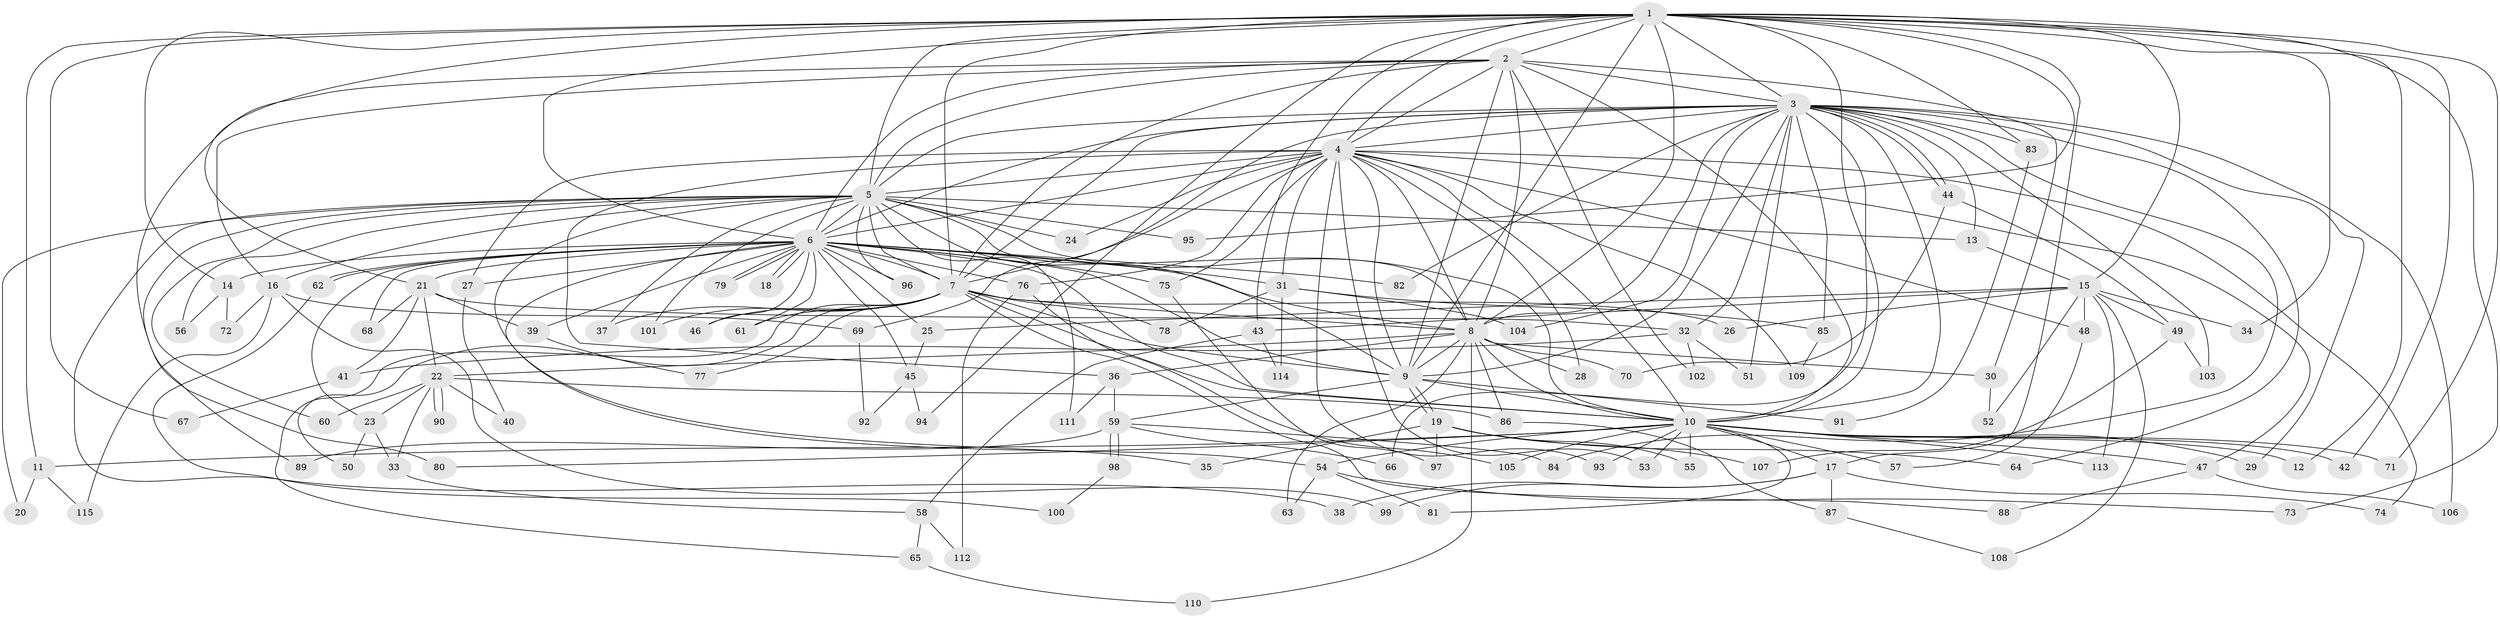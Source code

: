 // Generated by graph-tools (version 1.1) at 2025/10/02/27/25 16:10:59]
// undirected, 115 vertices, 255 edges
graph export_dot {
graph [start="1"]
  node [color=gray90,style=filled];
  1;
  2;
  3;
  4;
  5;
  6;
  7;
  8;
  9;
  10;
  11;
  12;
  13;
  14;
  15;
  16;
  17;
  18;
  19;
  20;
  21;
  22;
  23;
  24;
  25;
  26;
  27;
  28;
  29;
  30;
  31;
  32;
  33;
  34;
  35;
  36;
  37;
  38;
  39;
  40;
  41;
  42;
  43;
  44;
  45;
  46;
  47;
  48;
  49;
  50;
  51;
  52;
  53;
  54;
  55;
  56;
  57;
  58;
  59;
  60;
  61;
  62;
  63;
  64;
  65;
  66;
  67;
  68;
  69;
  70;
  71;
  72;
  73;
  74;
  75;
  76;
  77;
  78;
  79;
  80;
  81;
  82;
  83;
  84;
  85;
  86;
  87;
  88;
  89;
  90;
  91;
  92;
  93;
  94;
  95;
  96;
  97;
  98;
  99;
  100;
  101;
  102;
  103;
  104;
  105;
  106;
  107;
  108;
  109;
  110;
  111;
  112;
  113;
  114;
  115;
  1 -- 2;
  1 -- 3;
  1 -- 4;
  1 -- 5;
  1 -- 6;
  1 -- 7;
  1 -- 8;
  1 -- 9;
  1 -- 10;
  1 -- 11;
  1 -- 12;
  1 -- 14;
  1 -- 15;
  1 -- 17;
  1 -- 21;
  1 -- 34;
  1 -- 42;
  1 -- 43;
  1 -- 67;
  1 -- 71;
  1 -- 73;
  1 -- 83;
  1 -- 94;
  1 -- 95;
  2 -- 3;
  2 -- 4;
  2 -- 5;
  2 -- 6;
  2 -- 7;
  2 -- 8;
  2 -- 9;
  2 -- 10;
  2 -- 16;
  2 -- 30;
  2 -- 80;
  2 -- 102;
  3 -- 4;
  3 -- 5;
  3 -- 6;
  3 -- 7;
  3 -- 8;
  3 -- 9;
  3 -- 10;
  3 -- 13;
  3 -- 29;
  3 -- 32;
  3 -- 44;
  3 -- 44;
  3 -- 51;
  3 -- 64;
  3 -- 66;
  3 -- 69;
  3 -- 82;
  3 -- 83;
  3 -- 84;
  3 -- 85;
  3 -- 103;
  3 -- 104;
  3 -- 106;
  4 -- 5;
  4 -- 6;
  4 -- 7;
  4 -- 8;
  4 -- 9;
  4 -- 10;
  4 -- 24;
  4 -- 27;
  4 -- 28;
  4 -- 31;
  4 -- 36;
  4 -- 47;
  4 -- 48;
  4 -- 53;
  4 -- 74;
  4 -- 75;
  4 -- 76;
  4 -- 93;
  4 -- 109;
  5 -- 6;
  5 -- 7;
  5 -- 8;
  5 -- 9;
  5 -- 10;
  5 -- 13;
  5 -- 16;
  5 -- 20;
  5 -- 24;
  5 -- 37;
  5 -- 38;
  5 -- 54;
  5 -- 56;
  5 -- 60;
  5 -- 89;
  5 -- 95;
  5 -- 96;
  5 -- 101;
  5 -- 111;
  6 -- 7;
  6 -- 8;
  6 -- 9;
  6 -- 10;
  6 -- 14;
  6 -- 18;
  6 -- 18;
  6 -- 21;
  6 -- 23;
  6 -- 25;
  6 -- 27;
  6 -- 31;
  6 -- 35;
  6 -- 39;
  6 -- 45;
  6 -- 46;
  6 -- 61;
  6 -- 62;
  6 -- 62;
  6 -- 68;
  6 -- 75;
  6 -- 76;
  6 -- 79;
  6 -- 79;
  6 -- 82;
  6 -- 96;
  7 -- 8;
  7 -- 9;
  7 -- 10;
  7 -- 26;
  7 -- 37;
  7 -- 46;
  7 -- 50;
  7 -- 61;
  7 -- 65;
  7 -- 77;
  7 -- 78;
  7 -- 88;
  7 -- 101;
  8 -- 9;
  8 -- 10;
  8 -- 22;
  8 -- 28;
  8 -- 30;
  8 -- 36;
  8 -- 63;
  8 -- 70;
  8 -- 86;
  8 -- 110;
  9 -- 10;
  9 -- 19;
  9 -- 19;
  9 -- 59;
  9 -- 91;
  10 -- 11;
  10 -- 12;
  10 -- 17;
  10 -- 29;
  10 -- 42;
  10 -- 47;
  10 -- 53;
  10 -- 54;
  10 -- 55;
  10 -- 57;
  10 -- 71;
  10 -- 80;
  10 -- 81;
  10 -- 93;
  10 -- 105;
  10 -- 113;
  11 -- 20;
  11 -- 115;
  13 -- 15;
  14 -- 56;
  14 -- 72;
  15 -- 25;
  15 -- 26;
  15 -- 34;
  15 -- 43;
  15 -- 48;
  15 -- 49;
  15 -- 52;
  15 -- 108;
  15 -- 113;
  16 -- 69;
  16 -- 72;
  16 -- 99;
  16 -- 115;
  17 -- 38;
  17 -- 74;
  17 -- 87;
  17 -- 99;
  19 -- 35;
  19 -- 55;
  19 -- 64;
  19 -- 97;
  19 -- 107;
  21 -- 22;
  21 -- 32;
  21 -- 39;
  21 -- 41;
  21 -- 68;
  22 -- 23;
  22 -- 33;
  22 -- 40;
  22 -- 60;
  22 -- 86;
  22 -- 90;
  22 -- 90;
  23 -- 33;
  23 -- 50;
  25 -- 45;
  27 -- 40;
  30 -- 52;
  31 -- 78;
  31 -- 85;
  31 -- 104;
  31 -- 114;
  32 -- 41;
  32 -- 51;
  32 -- 102;
  33 -- 58;
  36 -- 59;
  36 -- 111;
  39 -- 77;
  41 -- 67;
  43 -- 58;
  43 -- 114;
  44 -- 49;
  44 -- 70;
  45 -- 92;
  45 -- 94;
  47 -- 88;
  47 -- 106;
  48 -- 57;
  49 -- 103;
  49 -- 107;
  54 -- 63;
  54 -- 73;
  54 -- 81;
  58 -- 65;
  58 -- 112;
  59 -- 66;
  59 -- 84;
  59 -- 89;
  59 -- 98;
  59 -- 98;
  62 -- 100;
  65 -- 110;
  69 -- 92;
  75 -- 97;
  76 -- 105;
  76 -- 112;
  83 -- 91;
  85 -- 109;
  86 -- 87;
  87 -- 108;
  98 -- 100;
}
